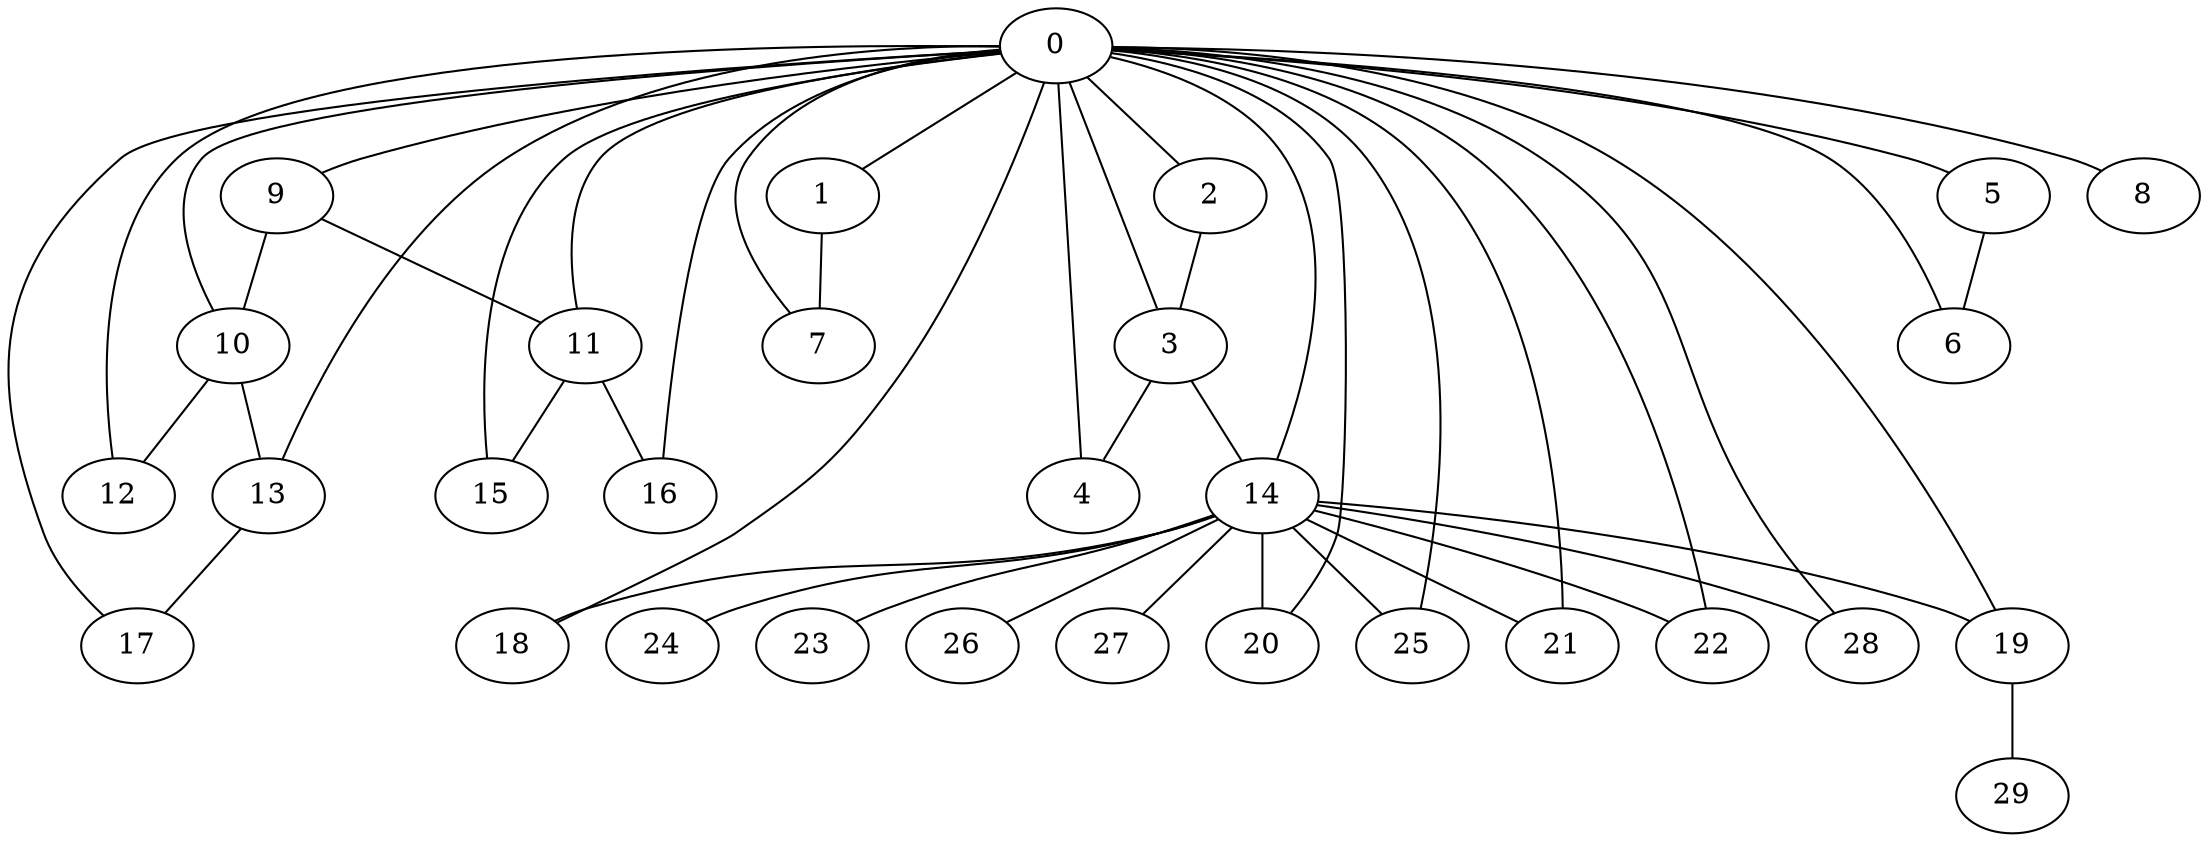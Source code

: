 graph G {
   0 -- 9
   0 -- 1
   0 -- 3
   0 -- 4
   0 -- 2
   0 -- 5
   0 -- 6
   0 -- 7
   0 -- 8
   0 -- 10
   0 -- 12
   0 -- 11
   0 -- 15
   0 -- 13
   0 -- 16
   0 -- 14
   0 -- 18
   0 -- 20
   0 -- 25
   0 -- 21
   0 -- 22
   0 -- 17
   0 -- 28
   0 -- 19
   1 -- 7
   2 -- 3
   3 -- 4
   3 -- 14
   5 -- 6
   9 -- 10
   9 -- 11
   10 -- 12
   10 -- 13
   11 -- 16
   11 -- 15
   13 -- 17
   14 -- 19
   14 -- 24
   14 -- 18
   14 -- 20
   14 -- 21
   14 -- 22
   14 -- 23
   14 -- 25
   14 -- 26
   14 -- 27
   14 -- 28
   19 -- 29
}
